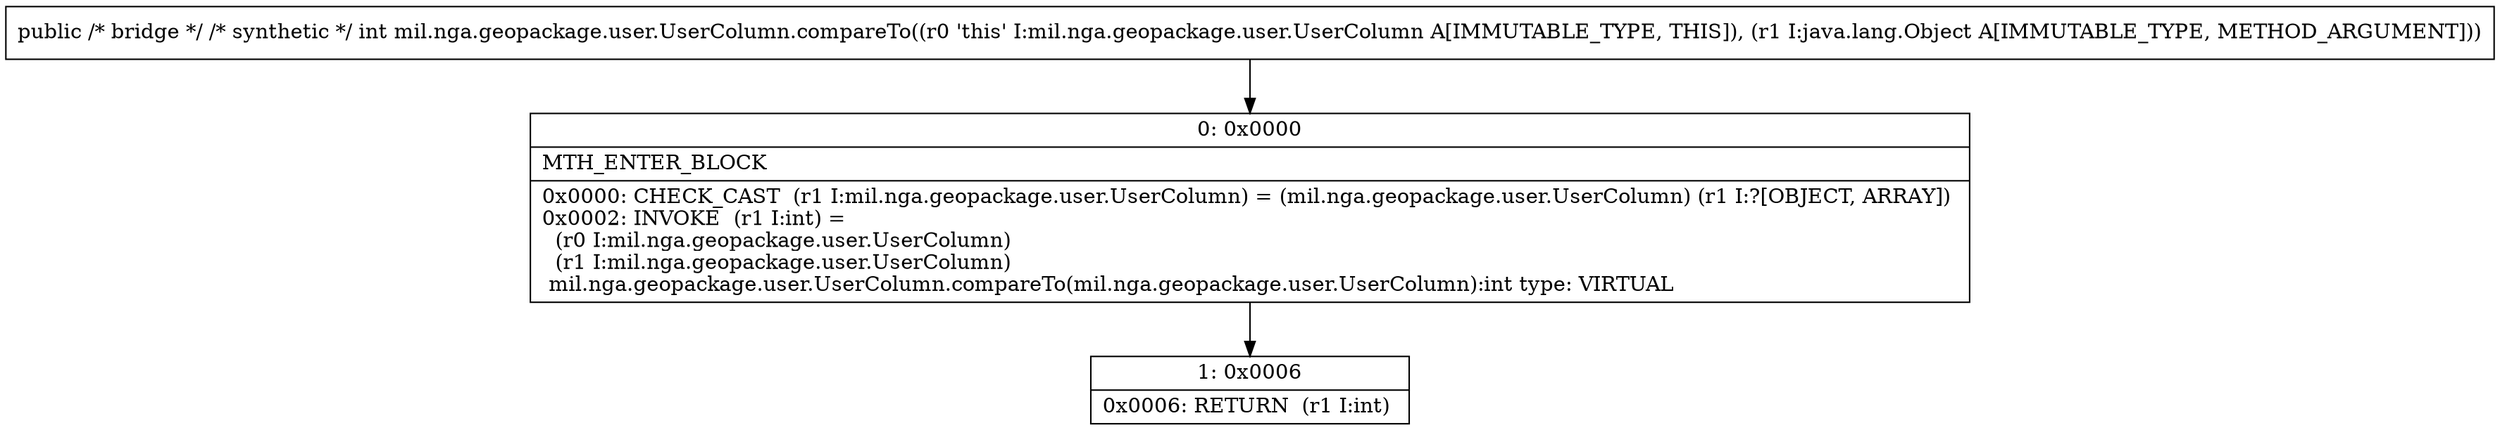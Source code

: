 digraph "CFG formil.nga.geopackage.user.UserColumn.compareTo(Ljava\/lang\/Object;)I" {
Node_0 [shape=record,label="{0\:\ 0x0000|MTH_ENTER_BLOCK\l|0x0000: CHECK_CAST  (r1 I:mil.nga.geopackage.user.UserColumn) = (mil.nga.geopackage.user.UserColumn) (r1 I:?[OBJECT, ARRAY]) \l0x0002: INVOKE  (r1 I:int) = \l  (r0 I:mil.nga.geopackage.user.UserColumn)\l  (r1 I:mil.nga.geopackage.user.UserColumn)\l mil.nga.geopackage.user.UserColumn.compareTo(mil.nga.geopackage.user.UserColumn):int type: VIRTUAL \l}"];
Node_1 [shape=record,label="{1\:\ 0x0006|0x0006: RETURN  (r1 I:int) \l}"];
MethodNode[shape=record,label="{public \/* bridge *\/ \/* synthetic *\/ int mil.nga.geopackage.user.UserColumn.compareTo((r0 'this' I:mil.nga.geopackage.user.UserColumn A[IMMUTABLE_TYPE, THIS]), (r1 I:java.lang.Object A[IMMUTABLE_TYPE, METHOD_ARGUMENT])) }"];
MethodNode -> Node_0;
Node_0 -> Node_1;
}

